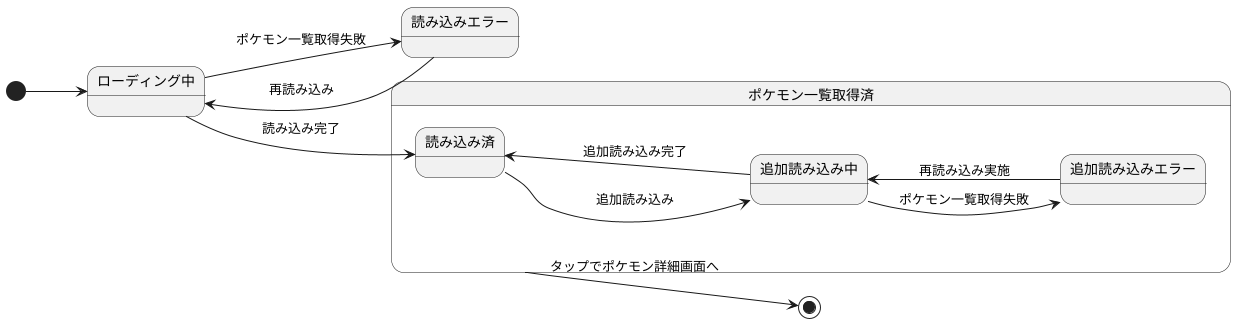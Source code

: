 @startuml
left to right direction

[*] -down-> ローディング中
    ローディング中 -down-> 読み込みエラー : ポケモン一覧取得失敗
    読み込みエラー -down-> ローディング中 : 再読み込み

state ポケモン一覧取得済 {
    ローディング中 -down-> 読み込み済 : 読み込み完了
    読み込み済 -down-> 追加読み込み中 : 追加読み込み
    追加読み込み中 -down-> 追加読み込みエラー : ポケモン一覧取得失敗
    追加読み込みエラー -down-> 追加読み込み中 : 再読み込み実施
    追加読み込み中 -down-> 読み込み済 : 追加読み込み完了
}

ポケモン一覧取得済 --> [*] : タップでポケモン詳細画面へ

@enduml